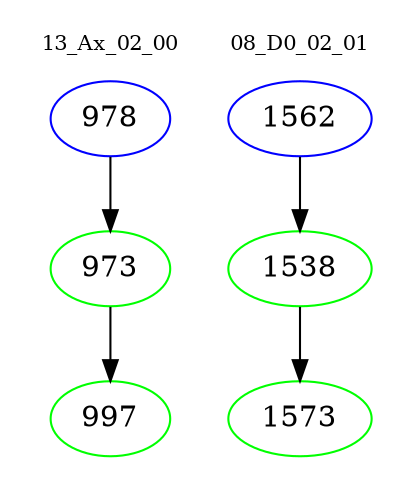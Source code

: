 digraph{
subgraph cluster_0 {
color = white
label = "13_Ax_02_00";
fontsize=10;
T0_978 [label="978", color="blue"]
T0_978 -> T0_973 [color="black"]
T0_973 [label="973", color="green"]
T0_973 -> T0_997 [color="black"]
T0_997 [label="997", color="green"]
}
subgraph cluster_1 {
color = white
label = "08_D0_02_01";
fontsize=10;
T1_1562 [label="1562", color="blue"]
T1_1562 -> T1_1538 [color="black"]
T1_1538 [label="1538", color="green"]
T1_1538 -> T1_1573 [color="black"]
T1_1573 [label="1573", color="green"]
}
}
